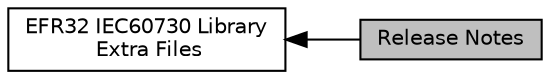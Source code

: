 digraph "Release Notes"
{
  edge [fontname="Helvetica",fontsize="10",labelfontname="Helvetica",labelfontsize="10"];
  node [fontname="Helvetica",fontsize="10",shape=box];
  rankdir=LR;
  Node2 [label="EFR32 IEC60730 Library\l Extra Files",height=0.2,width=0.4,color="black", fillcolor="white", style="filled",URL="$group__IEC60730__EXTRA.html",tooltip="Extra files for the EFR32 IEC Library."];
  Node1 [label="Release Notes",height=0.2,width=0.4,color="black", fillcolor="grey75", style="filled", fontcolor="black",tooltip="Release Notes for the IEC60730 Library."];
  Node2->Node1 [shape=plaintext, dir="back", style="solid"];
}
